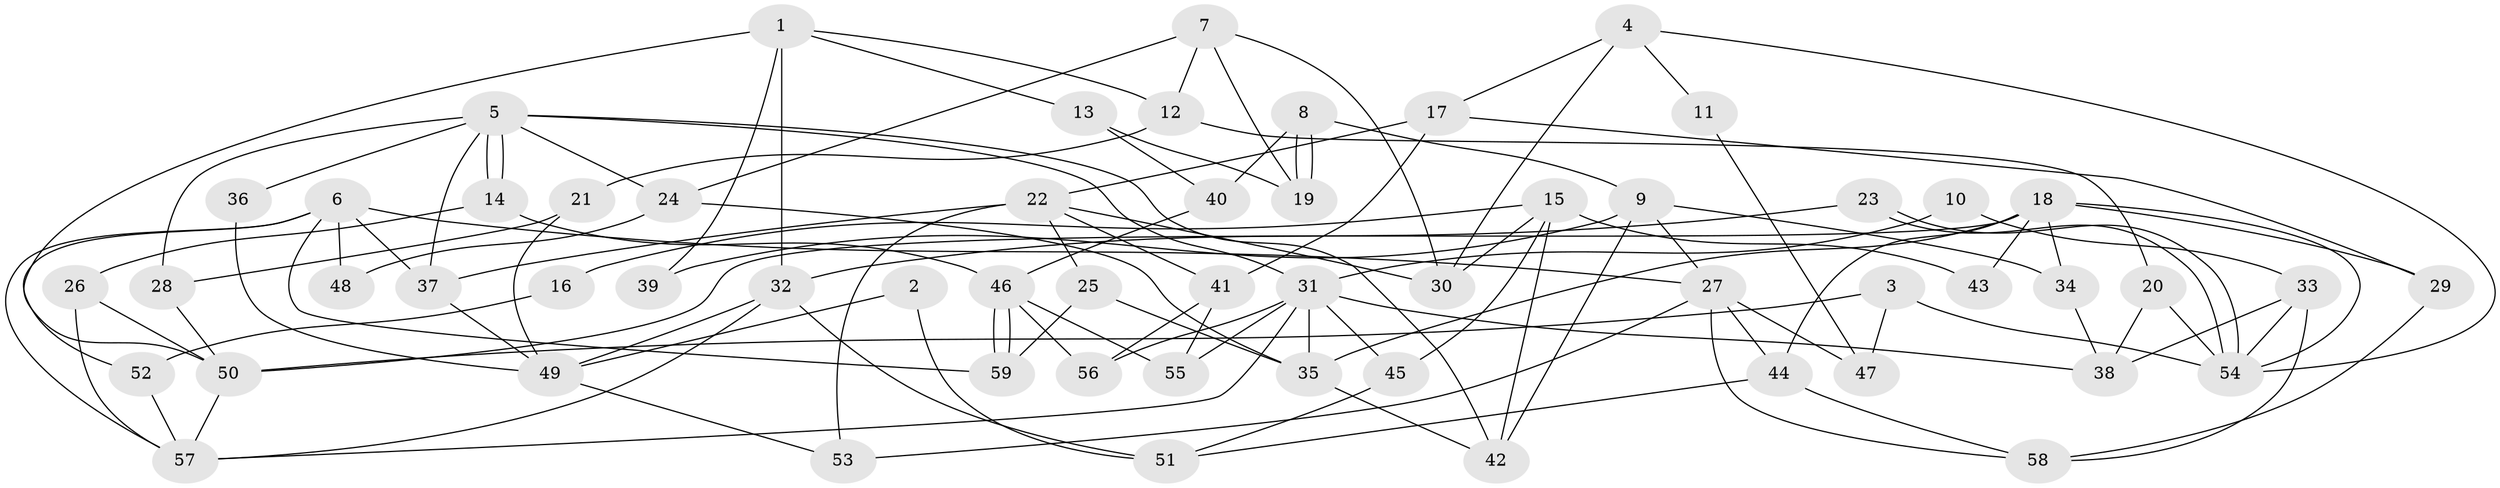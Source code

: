 // Generated by graph-tools (version 1.1) at 2025/15/03/09/25 04:15:20]
// undirected, 59 vertices, 118 edges
graph export_dot {
graph [start="1"]
  node [color=gray90,style=filled];
  1;
  2;
  3;
  4;
  5;
  6;
  7;
  8;
  9;
  10;
  11;
  12;
  13;
  14;
  15;
  16;
  17;
  18;
  19;
  20;
  21;
  22;
  23;
  24;
  25;
  26;
  27;
  28;
  29;
  30;
  31;
  32;
  33;
  34;
  35;
  36;
  37;
  38;
  39;
  40;
  41;
  42;
  43;
  44;
  45;
  46;
  47;
  48;
  49;
  50;
  51;
  52;
  53;
  54;
  55;
  56;
  57;
  58;
  59;
  1 -- 32;
  1 -- 12;
  1 -- 13;
  1 -- 39;
  1 -- 50;
  2 -- 51;
  2 -- 49;
  3 -- 54;
  3 -- 50;
  3 -- 47;
  4 -- 54;
  4 -- 17;
  4 -- 11;
  4 -- 30;
  5 -- 31;
  5 -- 14;
  5 -- 14;
  5 -- 24;
  5 -- 28;
  5 -- 36;
  5 -- 37;
  5 -- 42;
  6 -- 27;
  6 -- 59;
  6 -- 37;
  6 -- 48;
  6 -- 52;
  6 -- 57;
  7 -- 30;
  7 -- 24;
  7 -- 12;
  7 -- 19;
  8 -- 40;
  8 -- 19;
  8 -- 19;
  8 -- 9;
  9 -- 42;
  9 -- 27;
  9 -- 34;
  9 -- 39;
  10 -- 31;
  10 -- 33;
  11 -- 47;
  12 -- 21;
  12 -- 20;
  13 -- 19;
  13 -- 40;
  14 -- 26;
  14 -- 46;
  15 -- 30;
  15 -- 45;
  15 -- 16;
  15 -- 42;
  15 -- 43;
  16 -- 52;
  17 -- 22;
  17 -- 41;
  17 -- 29;
  18 -- 44;
  18 -- 50;
  18 -- 29;
  18 -- 34;
  18 -- 35;
  18 -- 43;
  18 -- 54;
  20 -- 54;
  20 -- 38;
  21 -- 49;
  21 -- 28;
  22 -- 41;
  22 -- 37;
  22 -- 25;
  22 -- 30;
  22 -- 53;
  23 -- 32;
  23 -- 54;
  23 -- 54;
  24 -- 35;
  24 -- 48;
  25 -- 35;
  25 -- 59;
  26 -- 57;
  26 -- 50;
  27 -- 58;
  27 -- 44;
  27 -- 47;
  27 -- 53;
  28 -- 50;
  29 -- 58;
  31 -- 35;
  31 -- 38;
  31 -- 45;
  31 -- 55;
  31 -- 56;
  31 -- 57;
  32 -- 57;
  32 -- 49;
  32 -- 51;
  33 -- 54;
  33 -- 38;
  33 -- 58;
  34 -- 38;
  35 -- 42;
  36 -- 49;
  37 -- 49;
  40 -- 46;
  41 -- 55;
  41 -- 56;
  44 -- 58;
  44 -- 51;
  45 -- 51;
  46 -- 59;
  46 -- 59;
  46 -- 55;
  46 -- 56;
  49 -- 53;
  50 -- 57;
  52 -- 57;
}
